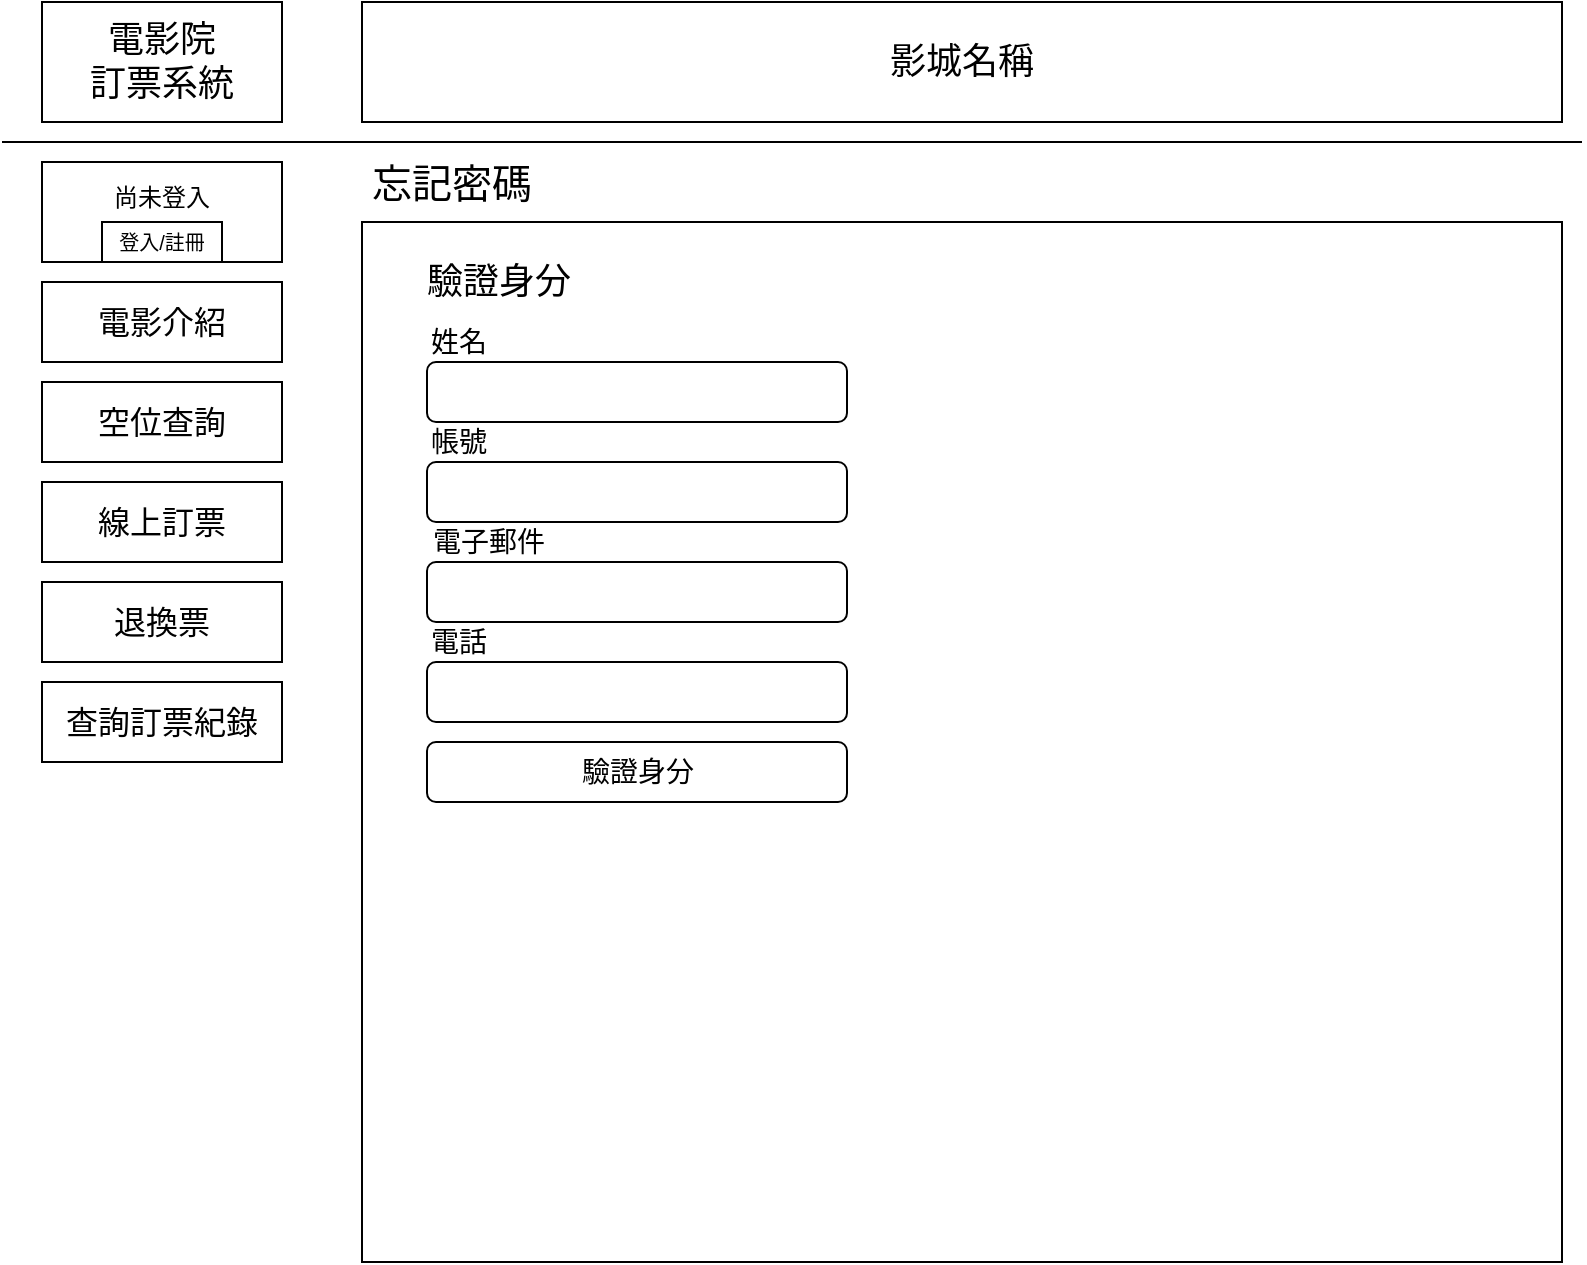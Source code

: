 <mxfile version="13.0.3" type="device"><diagram id="V6z0WZDsdBJURzAzEbW3" name="Page-1"><mxGraphModel dx="1038" dy="607" grid="1" gridSize="10" guides="1" tooltips="1" connect="1" arrows="1" fold="1" page="1" pageScale="1" pageWidth="827" pageHeight="1169" math="0" shadow="0"><root><mxCell id="0"/><mxCell id="1" parent="0"/><mxCell id="b8oCVE6nscO5WDQQC25G-1" value="" style="rounded=0;whiteSpace=wrap;html=1;" parent="1" vertex="1"><mxGeometry x="200" y="160" width="600" height="520" as="geometry"/></mxCell><mxCell id="b8oCVE6nscO5WDQQC25G-2" value="&lt;span style=&quot;font-size: 18px&quot;&gt;電影院&lt;br&gt;訂票系統&lt;/span&gt;" style="rounded=0;whiteSpace=wrap;html=1;" parent="1" vertex="1"><mxGeometry x="40" y="50" width="120" height="60" as="geometry"/></mxCell><mxCell id="b8oCVE6nscO5WDQQC25G-3" value="&lt;font style=&quot;font-size: 18px&quot;&gt;影城名稱&lt;/font&gt;" style="rounded=0;whiteSpace=wrap;html=1;" parent="1" vertex="1"><mxGeometry x="200" y="50" width="600" height="60" as="geometry"/></mxCell><mxCell id="b8oCVE6nscO5WDQQC25G-5" value="" style="endArrow=none;html=1;" parent="1" edge="1"><mxGeometry width="50" height="50" relative="1" as="geometry"><mxPoint x="810" y="120" as="sourcePoint"/><mxPoint x="20" y="120" as="targetPoint"/></mxGeometry></mxCell><mxCell id="b8oCVE6nscO5WDQQC25G-6" value="&lt;font style=&quot;font-size: 16px&quot;&gt;電影介紹&lt;/font&gt;" style="rounded=0;whiteSpace=wrap;html=1;" parent="1" vertex="1"><mxGeometry x="40" y="190" width="120" height="40" as="geometry"/></mxCell><mxCell id="b8oCVE6nscO5WDQQC25G-11" value="尚未登入&lt;br&gt;&amp;nbsp;" style="rounded=0;whiteSpace=wrap;html=1;strokeColor=#000000;align=center;" parent="1" vertex="1"><mxGeometry x="40" y="130" width="120" height="50" as="geometry"/></mxCell><mxCell id="b8oCVE6nscO5WDQQC25G-13" value="&lt;span style=&quot;font-size: 20px&quot;&gt;忘記密碼&lt;/span&gt;" style="text;html=1;strokeColor=none;fillColor=none;align=center;verticalAlign=middle;whiteSpace=wrap;rounded=0;" parent="1" vertex="1"><mxGeometry x="200" y="130" width="90" height="20" as="geometry"/></mxCell><mxCell id="b8oCVE6nscO5WDQQC25G-18" value="&lt;font style=&quot;font-size: 16px&quot;&gt;線上訂票&lt;/font&gt;" style="rounded=0;whiteSpace=wrap;html=1;" parent="1" vertex="1"><mxGeometry x="40" y="340" width="120" height="40" as="geometry"/></mxCell><mxCell id="b8oCVE6nscO5WDQQC25G-82" value="&lt;span style=&quot;font-size: 16px&quot;&gt;退換票&lt;/span&gt;" style="rounded=0;whiteSpace=wrap;html=1;" parent="1" vertex="1"><mxGeometry x="40" y="340" width="120" height="40" as="geometry"/></mxCell><mxCell id="b8oCVE6nscO5WDQQC25G-83" value="&lt;font style=&quot;font-size: 16px&quot;&gt;查詢訂票紀錄&lt;/font&gt;" style="rounded=0;whiteSpace=wrap;html=1;" parent="1" vertex="1"><mxGeometry x="40" y="390" width="120" height="40" as="geometry"/></mxCell><mxCell id="b8oCVE6nscO5WDQQC25G-85" value="&lt;font style=&quot;font-size: 16px&quot;&gt;空位查詢&lt;/font&gt;" style="rounded=0;whiteSpace=wrap;html=1;" parent="1" vertex="1"><mxGeometry x="40" y="240" width="120" height="40" as="geometry"/></mxCell><mxCell id="b8oCVE6nscO5WDQQC25G-86" value="&lt;font style=&quot;font-size: 10px&quot;&gt;登入/註冊&lt;/font&gt;" style="rounded=0;whiteSpace=wrap;html=1;strokeColor=#000000;" parent="1" vertex="1"><mxGeometry x="70" y="160" width="60" height="20" as="geometry"/></mxCell><mxCell id="gEj6kzCqYp7mq25FHKuv-1" value="&lt;font style=&quot;font-size: 16px&quot;&gt;線上訂票&lt;/font&gt;" style="rounded=0;whiteSpace=wrap;html=1;" parent="1" vertex="1"><mxGeometry x="40" y="290" width="120" height="40" as="geometry"/></mxCell><mxCell id="0Uk6IYR-tvCRAJfcGSbo-3" value="&lt;font style=&quot;font-size: 18px&quot;&gt;驗證身分&lt;br&gt;&lt;/font&gt;" style="text;html=1;align=center;verticalAlign=middle;resizable=0;points=[];autosize=1;" parent="1" vertex="1"><mxGeometry x="222.5" y="180" width="90" height="20" as="geometry"/></mxCell><mxCell id="4Y37p5Uv45WG7otxRmaB-5" value="" style="rounded=1;whiteSpace=wrap;html=1;" vertex="1" parent="1"><mxGeometry x="232.5" y="280" width="210" height="30" as="geometry"/></mxCell><mxCell id="4Y37p5Uv45WG7otxRmaB-6" value="&lt;font style=&quot;font-size: 14px&quot;&gt;帳號&lt;/font&gt;" style="text;html=1;align=center;verticalAlign=middle;resizable=0;points=[];autosize=1;" vertex="1" parent="1"><mxGeometry x="227.5" y="260" width="40" height="20" as="geometry"/></mxCell><mxCell id="4Y37p5Uv45WG7otxRmaB-8" value="" style="rounded=1;whiteSpace=wrap;html=1;" vertex="1" parent="1"><mxGeometry x="232.5" y="330" width="210" height="30" as="geometry"/></mxCell><mxCell id="4Y37p5Uv45WG7otxRmaB-9" value="&lt;span style=&quot;font-size: 14px&quot;&gt;電子郵件&lt;/span&gt;" style="text;html=1;align=center;verticalAlign=middle;resizable=0;points=[];autosize=1;" vertex="1" parent="1"><mxGeometry x="227.5" y="310" width="70" height="20" as="geometry"/></mxCell><mxCell id="4Y37p5Uv45WG7otxRmaB-12" value="" style="rounded=1;whiteSpace=wrap;html=1;" vertex="1" parent="1"><mxGeometry x="232.5" y="380" width="210" height="30" as="geometry"/></mxCell><mxCell id="4Y37p5Uv45WG7otxRmaB-13" value="&lt;span style=&quot;font-size: 14px&quot;&gt;電話&lt;/span&gt;" style="text;html=1;align=center;verticalAlign=middle;resizable=0;points=[];autosize=1;" vertex="1" parent="1"><mxGeometry x="227.5" y="360" width="40" height="20" as="geometry"/></mxCell><mxCell id="4Y37p5Uv45WG7otxRmaB-14" value="&lt;font style=&quot;font-size: 14px&quot;&gt;驗證身分&lt;/font&gt;" style="rounded=1;whiteSpace=wrap;html=1;" vertex="1" parent="1"><mxGeometry x="232.5" y="420" width="210" height="30" as="geometry"/></mxCell><mxCell id="4Y37p5Uv45WG7otxRmaB-16" value="" style="rounded=1;whiteSpace=wrap;html=1;" vertex="1" parent="1"><mxGeometry x="232.5" y="230" width="210" height="30" as="geometry"/></mxCell><mxCell id="4Y37p5Uv45WG7otxRmaB-17" value="&lt;font style=&quot;font-size: 14px&quot;&gt;姓名&lt;/font&gt;" style="text;html=1;align=center;verticalAlign=middle;resizable=0;points=[];autosize=1;" vertex="1" parent="1"><mxGeometry x="227.5" y="210" width="40" height="20" as="geometry"/></mxCell></root></mxGraphModel></diagram></mxfile>